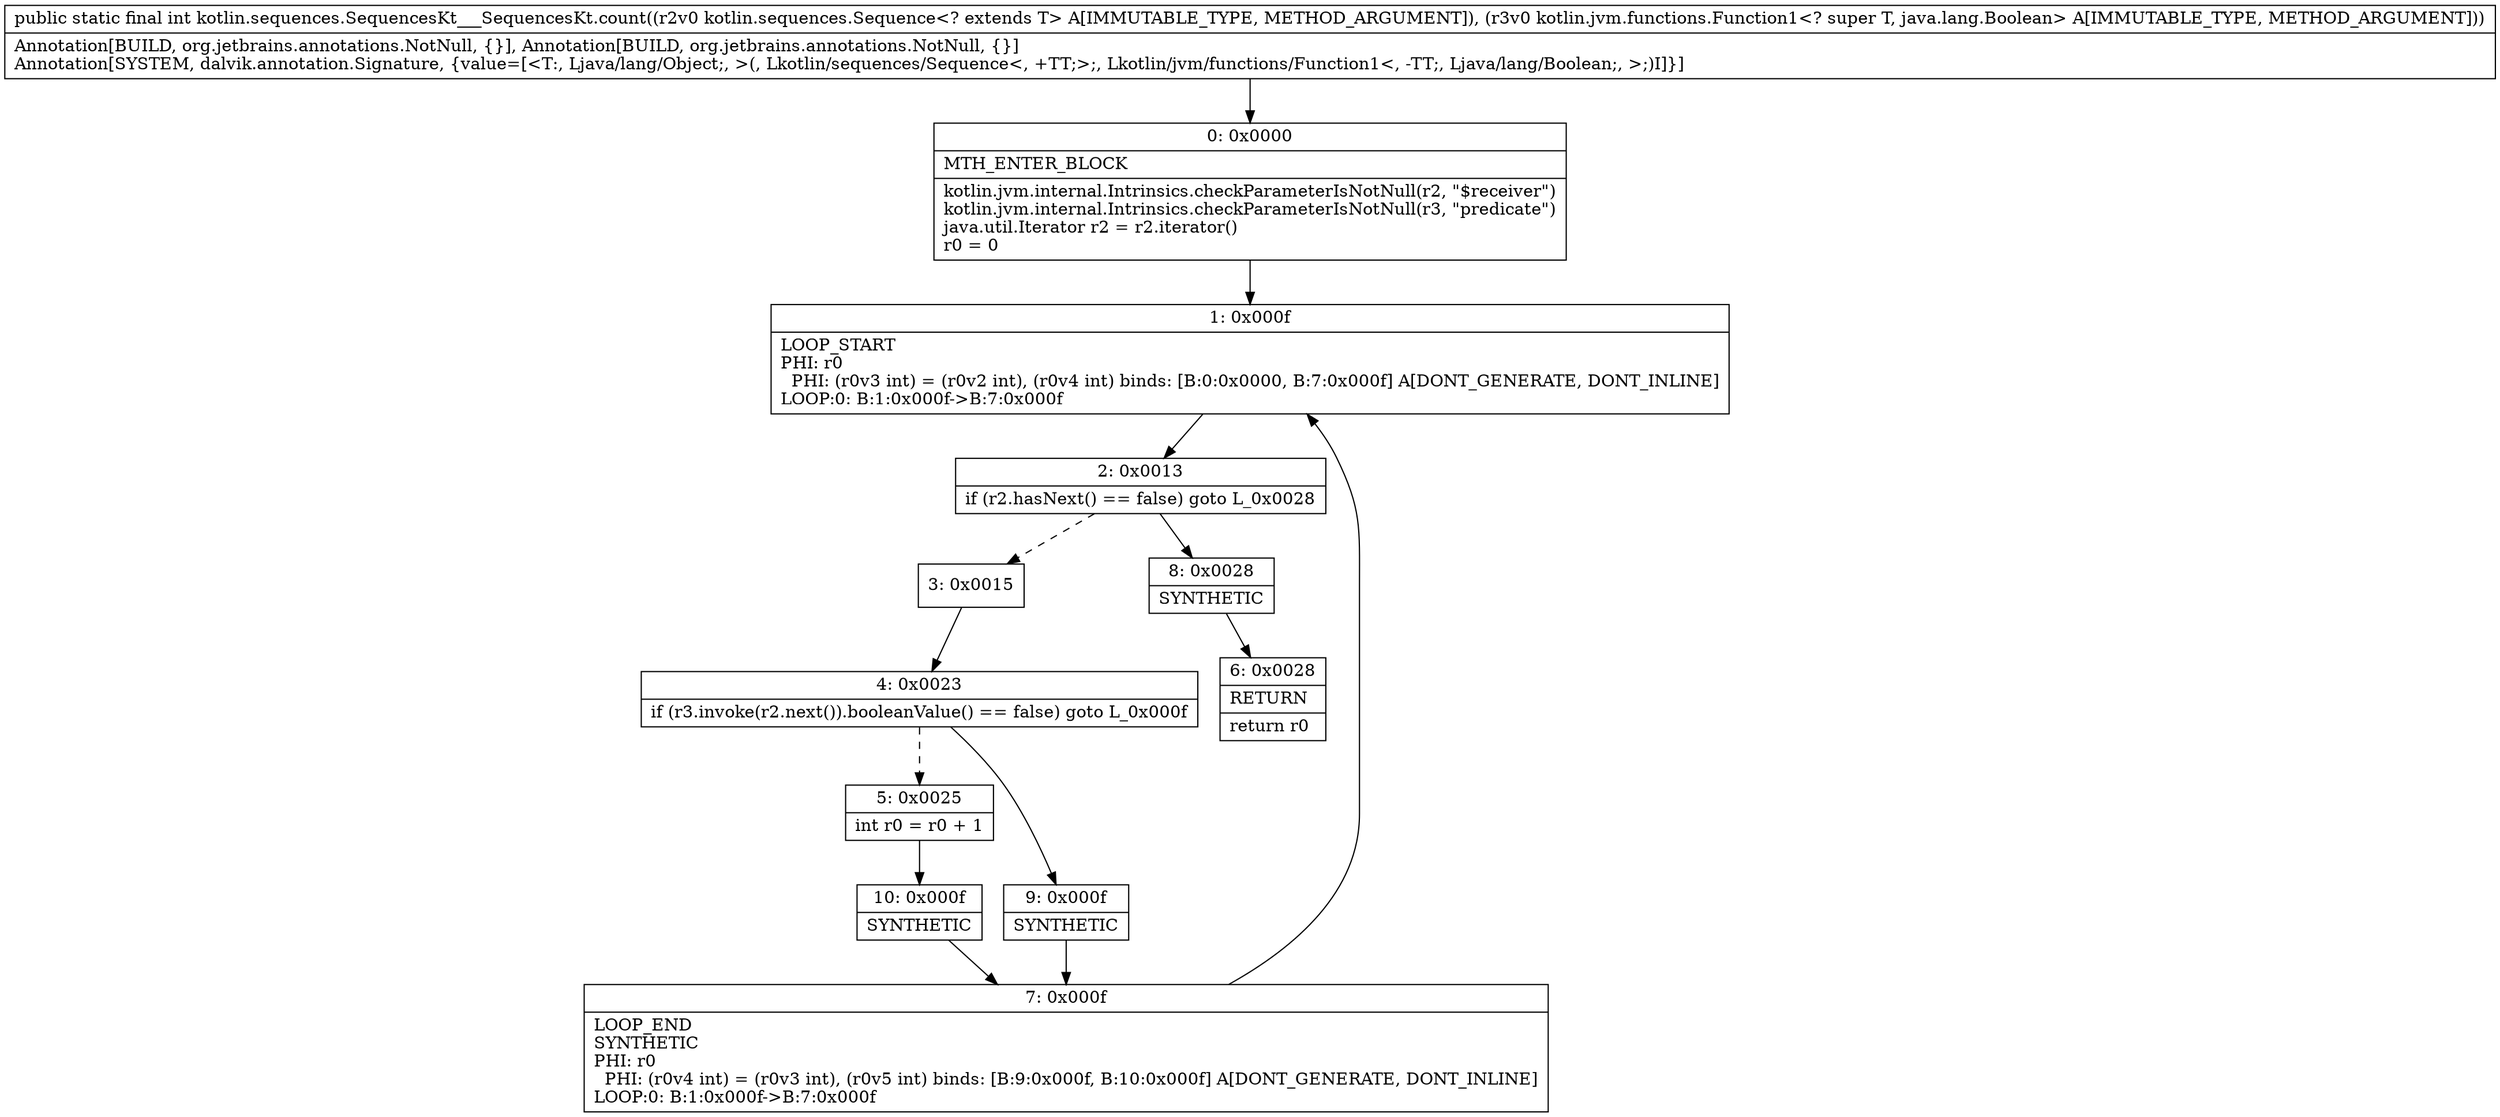 digraph "CFG forkotlin.sequences.SequencesKt___SequencesKt.count(Lkotlin\/sequences\/Sequence;Lkotlin\/jvm\/functions\/Function1;)I" {
Node_0 [shape=record,label="{0\:\ 0x0000|MTH_ENTER_BLOCK\l|kotlin.jvm.internal.Intrinsics.checkParameterIsNotNull(r2, \"$receiver\")\lkotlin.jvm.internal.Intrinsics.checkParameterIsNotNull(r3, \"predicate\")\ljava.util.Iterator r2 = r2.iterator()\lr0 = 0\l}"];
Node_1 [shape=record,label="{1\:\ 0x000f|LOOP_START\lPHI: r0 \l  PHI: (r0v3 int) = (r0v2 int), (r0v4 int) binds: [B:0:0x0000, B:7:0x000f] A[DONT_GENERATE, DONT_INLINE]\lLOOP:0: B:1:0x000f\-\>B:7:0x000f\l}"];
Node_2 [shape=record,label="{2\:\ 0x0013|if (r2.hasNext() == false) goto L_0x0028\l}"];
Node_3 [shape=record,label="{3\:\ 0x0015}"];
Node_4 [shape=record,label="{4\:\ 0x0023|if (r3.invoke(r2.next()).booleanValue() == false) goto L_0x000f\l}"];
Node_5 [shape=record,label="{5\:\ 0x0025|int r0 = r0 + 1\l}"];
Node_6 [shape=record,label="{6\:\ 0x0028|RETURN\l|return r0\l}"];
Node_7 [shape=record,label="{7\:\ 0x000f|LOOP_END\lSYNTHETIC\lPHI: r0 \l  PHI: (r0v4 int) = (r0v3 int), (r0v5 int) binds: [B:9:0x000f, B:10:0x000f] A[DONT_GENERATE, DONT_INLINE]\lLOOP:0: B:1:0x000f\-\>B:7:0x000f\l}"];
Node_8 [shape=record,label="{8\:\ 0x0028|SYNTHETIC\l}"];
Node_9 [shape=record,label="{9\:\ 0x000f|SYNTHETIC\l}"];
Node_10 [shape=record,label="{10\:\ 0x000f|SYNTHETIC\l}"];
MethodNode[shape=record,label="{public static final int kotlin.sequences.SequencesKt___SequencesKt.count((r2v0 kotlin.sequences.Sequence\<? extends T\> A[IMMUTABLE_TYPE, METHOD_ARGUMENT]), (r3v0 kotlin.jvm.functions.Function1\<? super T, java.lang.Boolean\> A[IMMUTABLE_TYPE, METHOD_ARGUMENT]))  | Annotation[BUILD, org.jetbrains.annotations.NotNull, \{\}], Annotation[BUILD, org.jetbrains.annotations.NotNull, \{\}]\lAnnotation[SYSTEM, dalvik.annotation.Signature, \{value=[\<T:, Ljava\/lang\/Object;, \>(, Lkotlin\/sequences\/Sequence\<, +TT;\>;, Lkotlin\/jvm\/functions\/Function1\<, \-TT;, Ljava\/lang\/Boolean;, \>;)I]\}]\l}"];
MethodNode -> Node_0;
Node_0 -> Node_1;
Node_1 -> Node_2;
Node_2 -> Node_3[style=dashed];
Node_2 -> Node_8;
Node_3 -> Node_4;
Node_4 -> Node_5[style=dashed];
Node_4 -> Node_9;
Node_5 -> Node_10;
Node_7 -> Node_1;
Node_8 -> Node_6;
Node_9 -> Node_7;
Node_10 -> Node_7;
}

